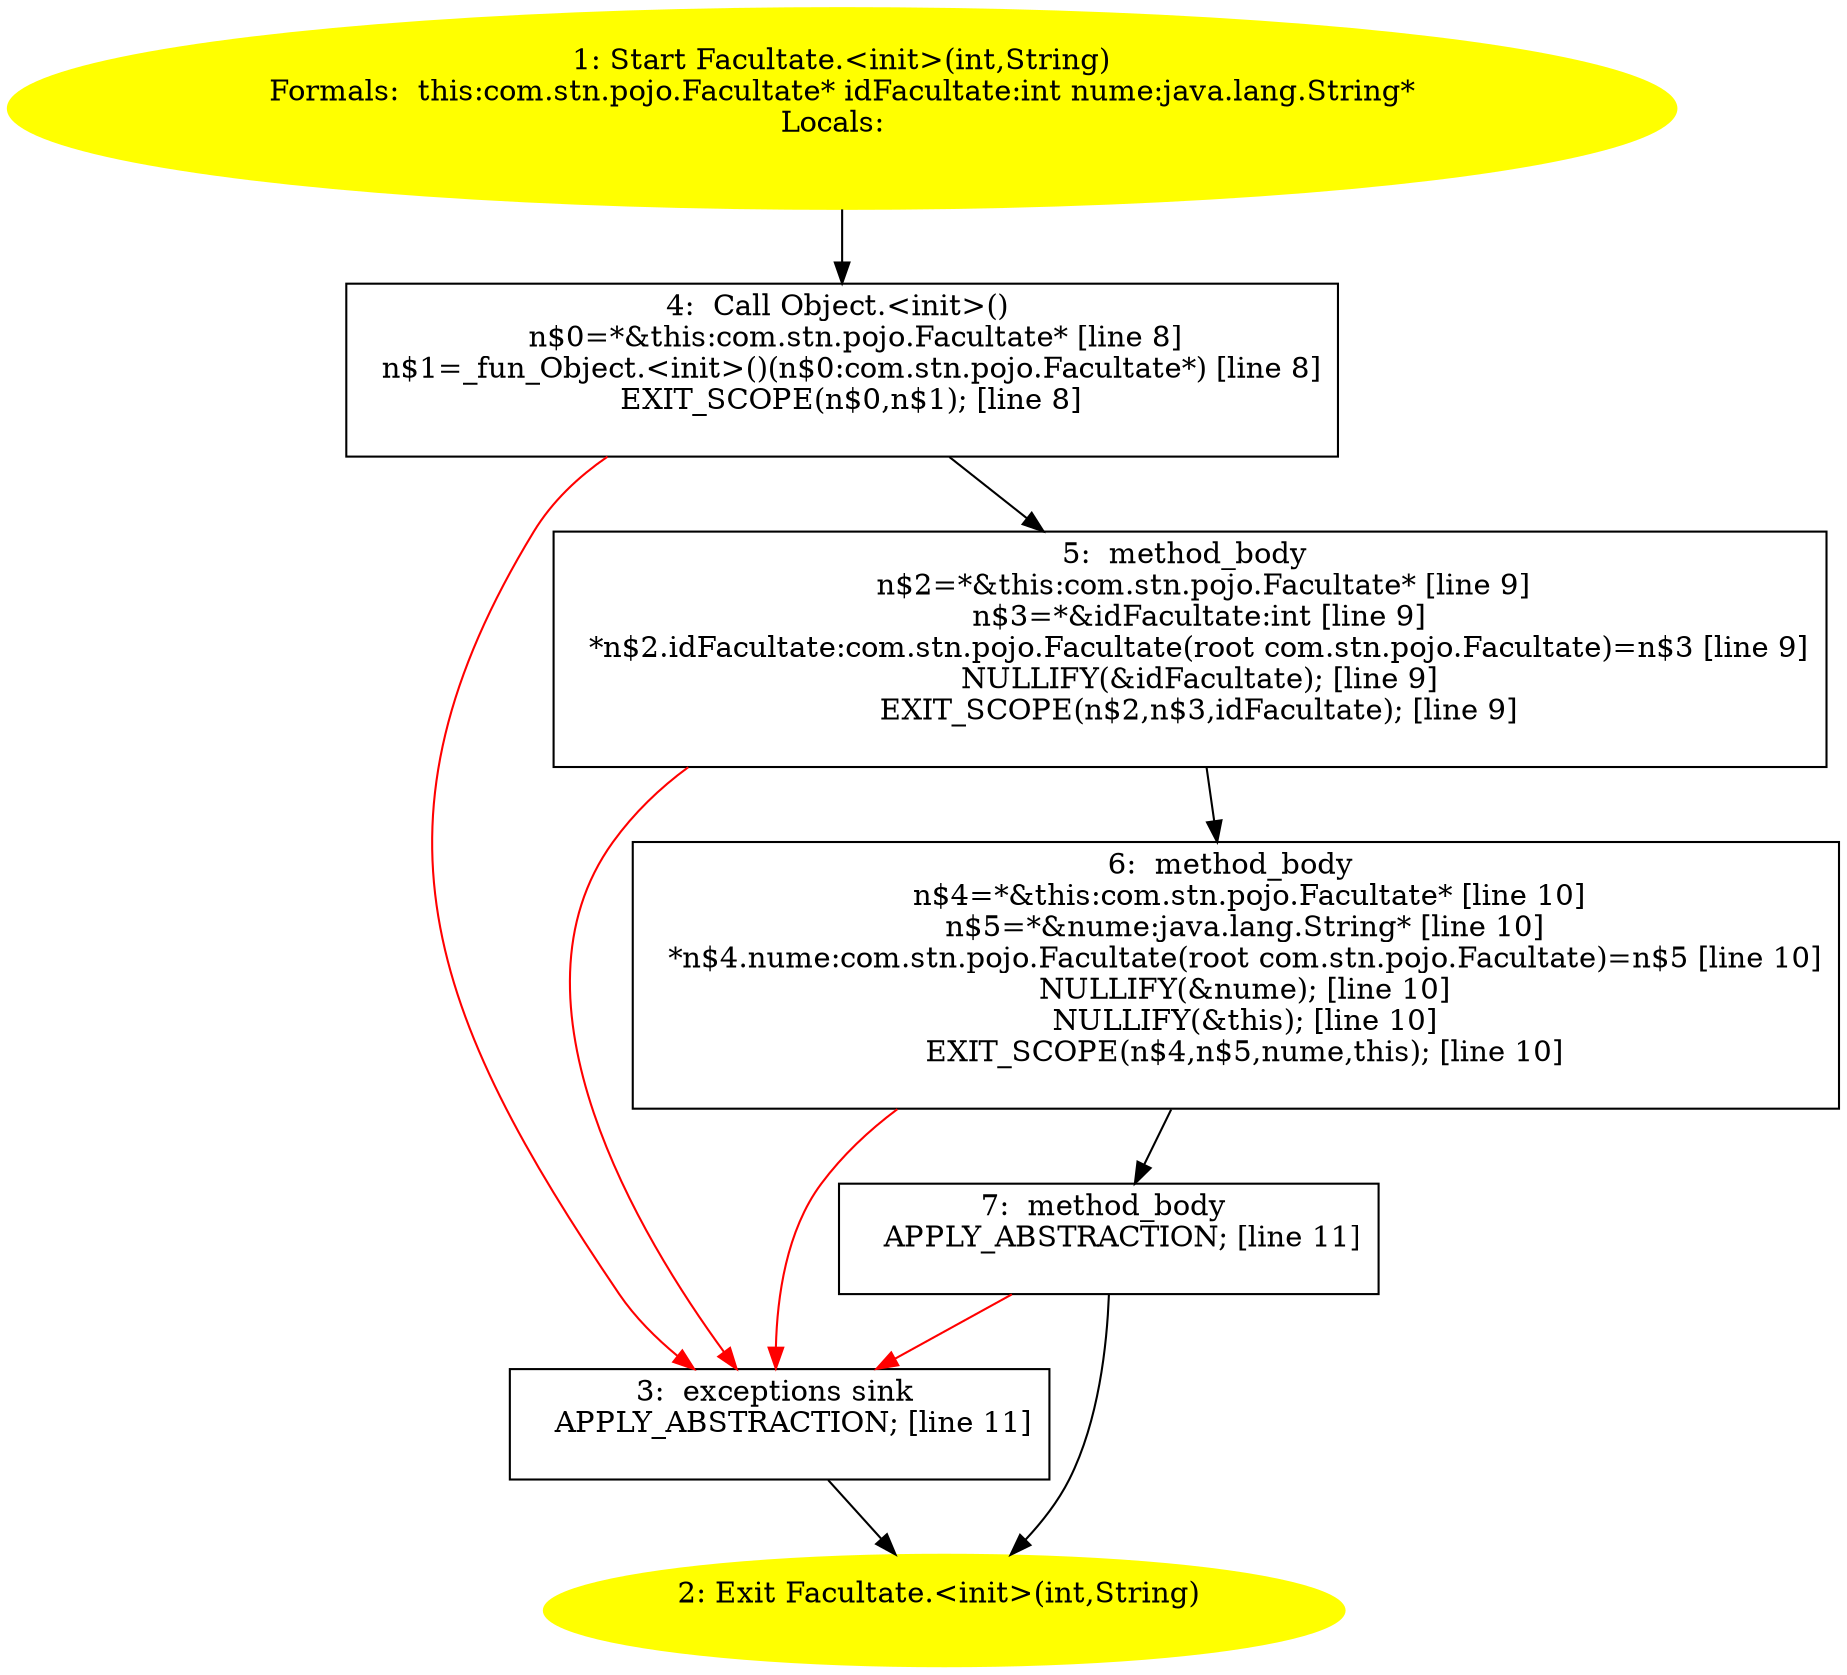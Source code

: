 /* @generated */
digraph cfg {
"com.stn.pojo.Facultate.<init>(int,java.lang.String).ca2a8fa0b78b1aaac5e87f325f8b07aa_1" [label="1: Start Facultate.<init>(int,String)\nFormals:  this:com.stn.pojo.Facultate* idFacultate:int nume:java.lang.String*\nLocals:  \n  " color=yellow style=filled]
	

	 "com.stn.pojo.Facultate.<init>(int,java.lang.String).ca2a8fa0b78b1aaac5e87f325f8b07aa_1" -> "com.stn.pojo.Facultate.<init>(int,java.lang.String).ca2a8fa0b78b1aaac5e87f325f8b07aa_4" ;
"com.stn.pojo.Facultate.<init>(int,java.lang.String).ca2a8fa0b78b1aaac5e87f325f8b07aa_2" [label="2: Exit Facultate.<init>(int,String) \n  " color=yellow style=filled]
	

"com.stn.pojo.Facultate.<init>(int,java.lang.String).ca2a8fa0b78b1aaac5e87f325f8b07aa_3" [label="3:  exceptions sink \n   APPLY_ABSTRACTION; [line 11]\n " shape="box"]
	

	 "com.stn.pojo.Facultate.<init>(int,java.lang.String).ca2a8fa0b78b1aaac5e87f325f8b07aa_3" -> "com.stn.pojo.Facultate.<init>(int,java.lang.String).ca2a8fa0b78b1aaac5e87f325f8b07aa_2" ;
"com.stn.pojo.Facultate.<init>(int,java.lang.String).ca2a8fa0b78b1aaac5e87f325f8b07aa_4" [label="4:  Call Object.<init>() \n   n$0=*&this:com.stn.pojo.Facultate* [line 8]\n  n$1=_fun_Object.<init>()(n$0:com.stn.pojo.Facultate*) [line 8]\n  EXIT_SCOPE(n$0,n$1); [line 8]\n " shape="box"]
	

	 "com.stn.pojo.Facultate.<init>(int,java.lang.String).ca2a8fa0b78b1aaac5e87f325f8b07aa_4" -> "com.stn.pojo.Facultate.<init>(int,java.lang.String).ca2a8fa0b78b1aaac5e87f325f8b07aa_5" ;
	 "com.stn.pojo.Facultate.<init>(int,java.lang.String).ca2a8fa0b78b1aaac5e87f325f8b07aa_4" -> "com.stn.pojo.Facultate.<init>(int,java.lang.String).ca2a8fa0b78b1aaac5e87f325f8b07aa_3" [color="red" ];
"com.stn.pojo.Facultate.<init>(int,java.lang.String).ca2a8fa0b78b1aaac5e87f325f8b07aa_5" [label="5:  method_body \n   n$2=*&this:com.stn.pojo.Facultate* [line 9]\n  n$3=*&idFacultate:int [line 9]\n  *n$2.idFacultate:com.stn.pojo.Facultate(root com.stn.pojo.Facultate)=n$3 [line 9]\n  NULLIFY(&idFacultate); [line 9]\n  EXIT_SCOPE(n$2,n$3,idFacultate); [line 9]\n " shape="box"]
	

	 "com.stn.pojo.Facultate.<init>(int,java.lang.String).ca2a8fa0b78b1aaac5e87f325f8b07aa_5" -> "com.stn.pojo.Facultate.<init>(int,java.lang.String).ca2a8fa0b78b1aaac5e87f325f8b07aa_6" ;
	 "com.stn.pojo.Facultate.<init>(int,java.lang.String).ca2a8fa0b78b1aaac5e87f325f8b07aa_5" -> "com.stn.pojo.Facultate.<init>(int,java.lang.String).ca2a8fa0b78b1aaac5e87f325f8b07aa_3" [color="red" ];
"com.stn.pojo.Facultate.<init>(int,java.lang.String).ca2a8fa0b78b1aaac5e87f325f8b07aa_6" [label="6:  method_body \n   n$4=*&this:com.stn.pojo.Facultate* [line 10]\n  n$5=*&nume:java.lang.String* [line 10]\n  *n$4.nume:com.stn.pojo.Facultate(root com.stn.pojo.Facultate)=n$5 [line 10]\n  NULLIFY(&nume); [line 10]\n  NULLIFY(&this); [line 10]\n  EXIT_SCOPE(n$4,n$5,nume,this); [line 10]\n " shape="box"]
	

	 "com.stn.pojo.Facultate.<init>(int,java.lang.String).ca2a8fa0b78b1aaac5e87f325f8b07aa_6" -> "com.stn.pojo.Facultate.<init>(int,java.lang.String).ca2a8fa0b78b1aaac5e87f325f8b07aa_7" ;
	 "com.stn.pojo.Facultate.<init>(int,java.lang.String).ca2a8fa0b78b1aaac5e87f325f8b07aa_6" -> "com.stn.pojo.Facultate.<init>(int,java.lang.String).ca2a8fa0b78b1aaac5e87f325f8b07aa_3" [color="red" ];
"com.stn.pojo.Facultate.<init>(int,java.lang.String).ca2a8fa0b78b1aaac5e87f325f8b07aa_7" [label="7:  method_body \n   APPLY_ABSTRACTION; [line 11]\n " shape="box"]
	

	 "com.stn.pojo.Facultate.<init>(int,java.lang.String).ca2a8fa0b78b1aaac5e87f325f8b07aa_7" -> "com.stn.pojo.Facultate.<init>(int,java.lang.String).ca2a8fa0b78b1aaac5e87f325f8b07aa_2" ;
	 "com.stn.pojo.Facultate.<init>(int,java.lang.String).ca2a8fa0b78b1aaac5e87f325f8b07aa_7" -> "com.stn.pojo.Facultate.<init>(int,java.lang.String).ca2a8fa0b78b1aaac5e87f325f8b07aa_3" [color="red" ];
}
